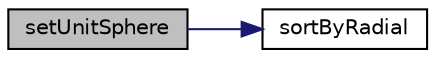 digraph "setUnitSphere"
{
  edge [fontname="Helvetica",fontsize="10",labelfontname="Helvetica",labelfontsize="10"];
  node [fontname="Helvetica",fontsize="10",shape=record];
  rankdir="LR";
  Node1 [label="setUnitSphere",height=0.2,width=0.4,color="black", fillcolor="grey75", style="filled" fontcolor="black"];
  Node1 -> Node2 [color="midnightblue",fontsize="10",style="solid",fontname="Helvetica"];
  Node2 [label="sortByRadial",height=0.2,width=0.4,color="black", fillcolor="white", style="filled",URL="$stlsphere_8cpp.html#a9f48fe36f7406fbfad5855b95b9d8259"];
}
